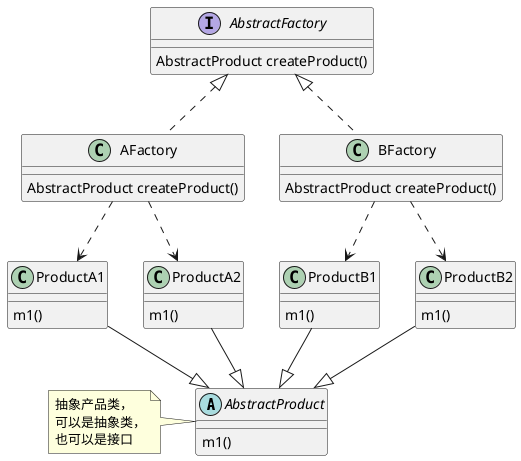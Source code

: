 @startuml

abstract class AbstractProduct{
    m1()
}
note left of AbstractProduct: 抽象产品类，\n可以是抽象类，\n也可以是接口
class ProductA1{
    m1()
}
class ProductA2{
    m1()
}
class ProductB1{
    m1()
}
class ProductB2{
    m1()
}

interface AbstractFactory{
    AbstractProduct createProduct()
}
class AFactory{
    AbstractProduct createProduct()
}
class BFactory{
    AbstractProduct createProduct()
}

AbstractFactory <|.. AFactory
AbstractFactory <|.. BFactory
AFactory ..> ProductA1
AFactory ..> ProductA2
BFactory ..> ProductB1
BFactory ..> ProductB2

ProductA1 --|> AbstractProduct
ProductA2 --|> AbstractProduct
ProductB1 --|> AbstractProduct
ProductB2 --|> AbstractProduct

@enduml